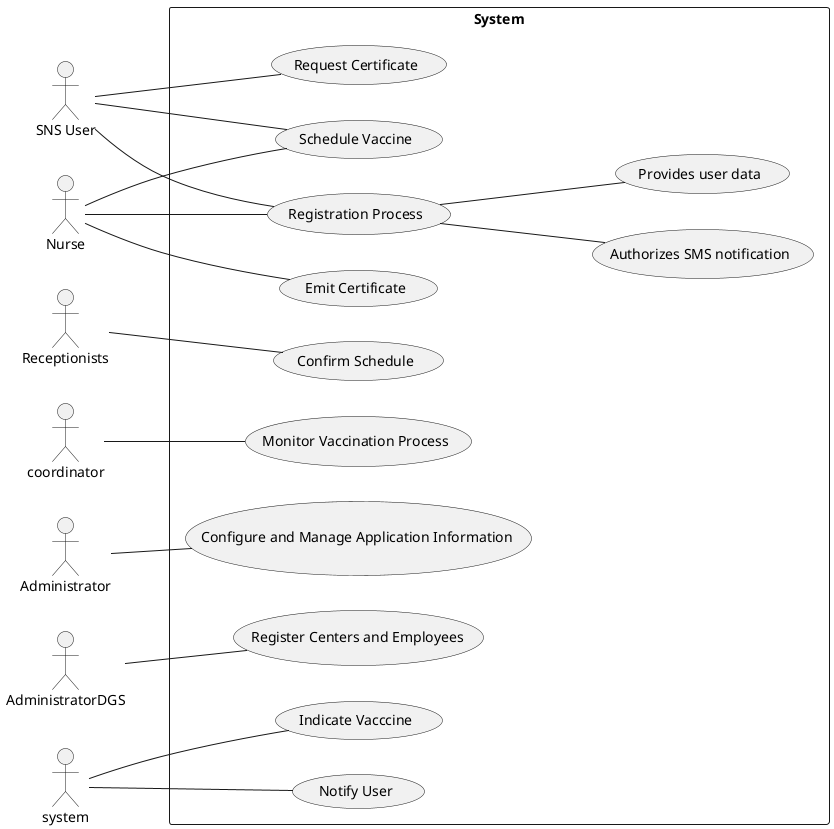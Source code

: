@startuml
'https://plantuml.com/use-case-diagram

left to right direction

rectangle System {
  usecase "Registration Process" as UC1
  usecase "Schedule Vaccine" as UC2
  usecase "Request Certificate" as UC3

  usecase "Emit Certificate" as UC4

  usecase "Register Centers and Employees" as UC5

  usecase "Configure and Manage Application Information " as UC6

  usecase "Monitor Vaccination Process" as UC7

  usecase "Notify User" as UC8
  usecase "Indicate Vacccine" as UC9

  usecase "Confirm Schedule" as UC10

  usecase "Authorizes SMS notification" as UC11

  usecase "Provides user data" as UC12


}

:SNS User: as User
:Nurse: as Nurse
:Receptionists: as Recep
:coordinator: as coord
:Administrator: as Admin
:AdministratorDGS: as AdminDGS
:system: as system

User -- UC1
User -- UC2
User -- UC3

Nurse -- UC1
Nurse -- UC2
Nurse -- UC4

AdminDGS -- UC5

Admin -- UC6

coord -- UC7

system -- UC8
system -- UC9

Recep -- UC10

UC1 -- UC11
UC1 -- UC12







@enduml